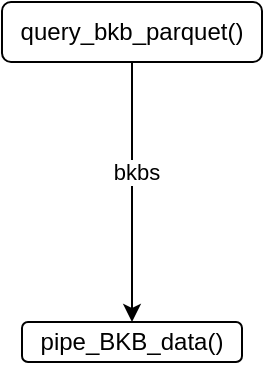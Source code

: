 <mxfile version="28.0.7">
  <diagram name="Seite-1" id="HmoCAXHfCFNNwk7OW5tt">
    <mxGraphModel dx="2066" dy="1103" grid="1" gridSize="10" guides="1" tooltips="1" connect="1" arrows="1" fold="1" page="1" pageScale="1" pageWidth="827" pageHeight="1169" math="0" shadow="0">
      <root>
        <mxCell id="0" />
        <mxCell id="1" parent="0" />
        <mxCell id="Nv6lVPslLvDHbNFfVloQ-3" style="edgeStyle=orthogonalEdgeStyle;rounded=0;orthogonalLoop=1;jettySize=auto;html=1;exitX=0.5;exitY=1;exitDx=0;exitDy=0;" edge="1" parent="1" source="Nv6lVPslLvDHbNFfVloQ-1" target="Nv6lVPslLvDHbNFfVloQ-2">
          <mxGeometry relative="1" as="geometry" />
        </mxCell>
        <mxCell id="Nv6lVPslLvDHbNFfVloQ-4" value="bkbs" style="edgeLabel;html=1;align=center;verticalAlign=middle;resizable=0;points=[];" vertex="1" connectable="0" parent="Nv6lVPslLvDHbNFfVloQ-3">
          <mxGeometry x="-0.154" y="2" relative="1" as="geometry">
            <mxPoint as="offset" />
          </mxGeometry>
        </mxCell>
        <mxCell id="Nv6lVPslLvDHbNFfVloQ-1" value="query_bkb_parquet()" style="rounded=1;whiteSpace=wrap;html=1;" vertex="1" parent="1">
          <mxGeometry x="100" y="100" width="130" height="30" as="geometry" />
        </mxCell>
        <mxCell id="Nv6lVPslLvDHbNFfVloQ-2" value="pipe_BKB_data()" style="rounded=1;whiteSpace=wrap;html=1;" vertex="1" parent="1">
          <mxGeometry x="110" y="260" width="110" height="20" as="geometry" />
        </mxCell>
      </root>
    </mxGraphModel>
  </diagram>
</mxfile>
